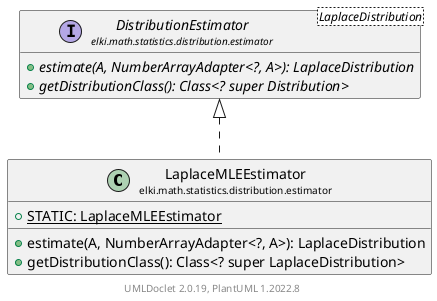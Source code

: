 @startuml
    remove .*\.(Instance|Par|Parameterizer|Factory)$
    set namespaceSeparator none
    hide empty fields
    hide empty methods

    class "<size:14>LaplaceMLEEstimator\n<size:10>elki.math.statistics.distribution.estimator" as elki.math.statistics.distribution.estimator.LaplaceMLEEstimator [[LaplaceMLEEstimator.html]] {
        {static} +STATIC: LaplaceMLEEstimator
        +estimate(A, NumberArrayAdapter<?, A>): LaplaceDistribution
        +getDistributionClass(): Class<? super LaplaceDistribution>
    }

    interface "<size:14>DistributionEstimator\n<size:10>elki.math.statistics.distribution.estimator" as elki.math.statistics.distribution.estimator.DistributionEstimator<LaplaceDistribution> [[DistributionEstimator.html]] {
        {abstract} +estimate(A, NumberArrayAdapter<?, A>): LaplaceDistribution
        {abstract} +getDistributionClass(): Class<? super Distribution>
    }
    class "<size:14>LaplaceMLEEstimator.Par\n<size:10>elki.math.statistics.distribution.estimator" as elki.math.statistics.distribution.estimator.LaplaceMLEEstimator.Par [[LaplaceMLEEstimator.Par.html]]

    elki.math.statistics.distribution.estimator.DistributionEstimator <|.. elki.math.statistics.distribution.estimator.LaplaceMLEEstimator
    elki.math.statistics.distribution.estimator.LaplaceMLEEstimator +-- elki.math.statistics.distribution.estimator.LaplaceMLEEstimator.Par

    center footer UMLDoclet 2.0.19, PlantUML 1.2022.8
@enduml
